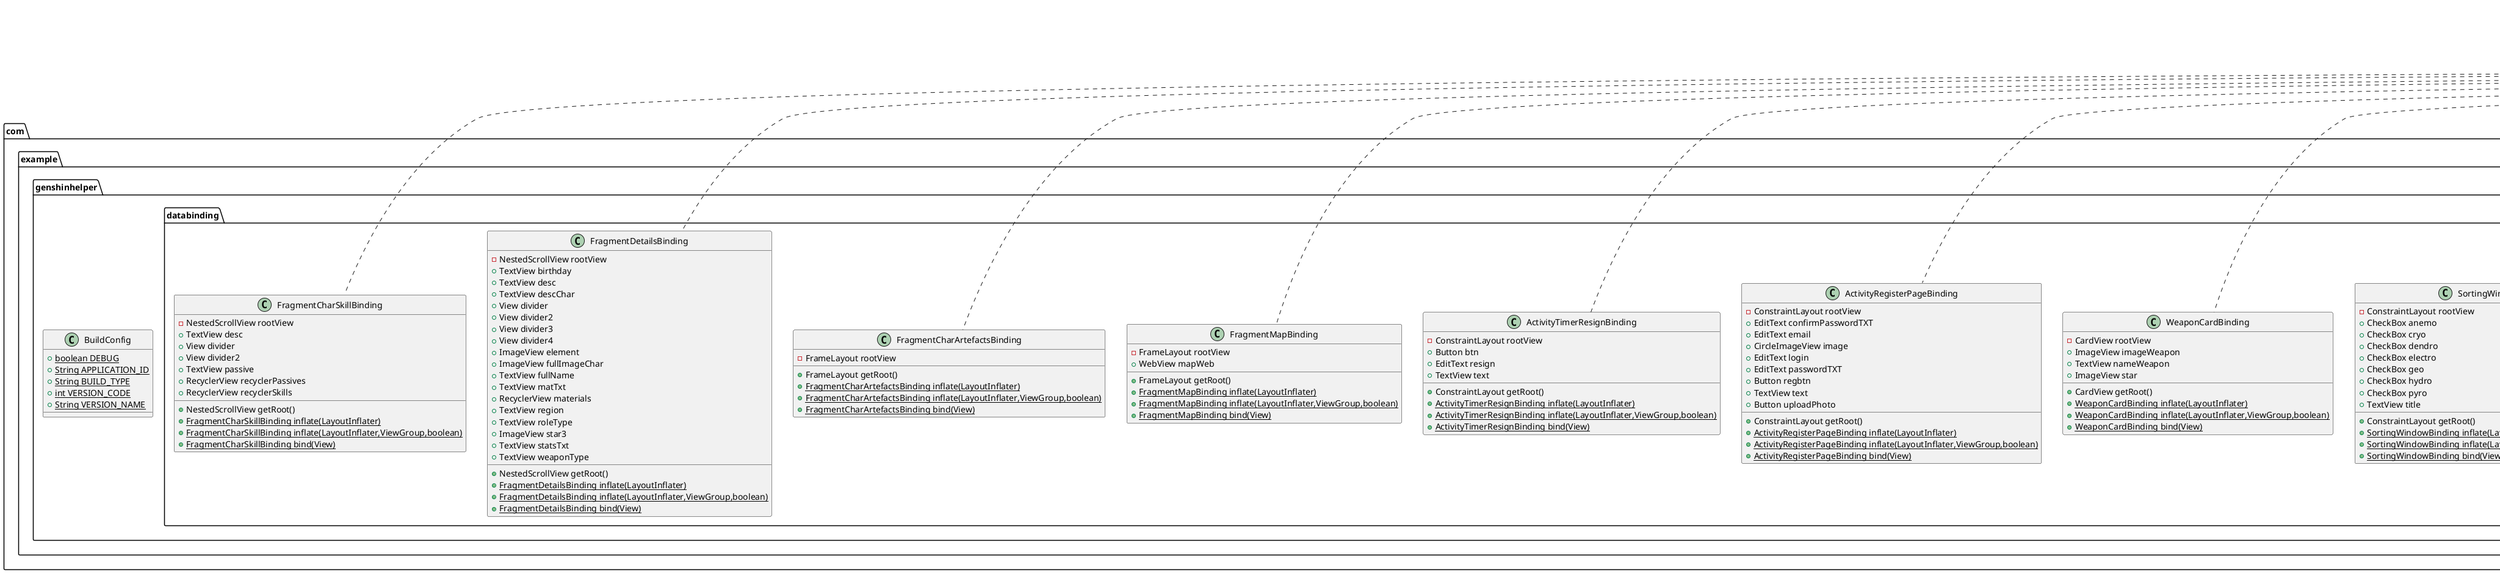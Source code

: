 @startuml
class com.example.genshinhelper.databinding.DialogInputBinding {
- ConstraintLayout rootView
+ Button inputButton
+ EditText inputCode
+ TextView title
+ ConstraintLayout getRoot()
+ {static} DialogInputBinding inflate(LayoutInflater)
+ {static} DialogInputBinding inflate(LayoutInflater,ViewGroup,boolean)
+ {static} DialogInputBinding bind(View)
}
class com.example.genshinhelper.databinding.ActivityWeaponBinding {
- ConstraintLayout rootView
+ ConstraintLayout getRoot()
+ {static} ActivityWeaponBinding inflate(LayoutInflater)
+ {static} ActivityWeaponBinding inflate(LayoutInflater,ViewGroup,boolean)
+ {static} ActivityWeaponBinding bind(View)
}
class com.example.genshinhelper.databinding.ActivityCalculatorBinding {
- NestedScrollView rootView
+ ImageView charImage
+ Spinner charSpinner
+ ImageView elementalBurstImg
+ Spinner elementalBurstSpinner
+ ImageView elementalSkillImg
+ Spinner elementalSkillSpinner
+ TextView levelLabel
+ RecyclerView materialsRecycler
+ ImageView normalAttackImg
+ Spinner normalAttackSpinner
+ RecyclerView recyclerBurst
+ RecyclerView recyclerNormalAtk
+ RecyclerView recyclerSkillAtk
+ Slider slider
+ NestedScrollView getRoot()
+ {static} ActivityCalculatorBinding inflate(LayoutInflater)
+ {static} ActivityCalculatorBinding inflate(LayoutInflater,ViewGroup,boolean)
+ {static} ActivityCalculatorBinding bind(View)
}
class com.example.genshinhelper.databinding.ActivityChangeProfileDataBinding {
- ConstraintLayout rootView
+ Button edit
+ EditText emailChange
+ CircleImageView image
+ EditText loginChange
+ EditText passwordTXTChange
+ Button uploadPhoto
+ ConstraintLayout getRoot()
+ {static} ActivityChangeProfileDataBinding inflate(LayoutInflater)
+ {static} ActivityChangeProfileDataBinding inflate(LayoutInflater,ViewGroup,boolean)
+ {static} ActivityChangeProfileDataBinding bind(View)
}
class com.example.genshinhelper.databinding.SkillsCardBinding {
- CardView rootView
+ TextView descriptionSkill
+ ImageView imageSkill
+ TextView nameSkill
+ TextView typeSkill
+ CardView getRoot()
+ {static} SkillsCardBinding inflate(LayoutInflater)
+ {static} SkillsCardBinding inflate(LayoutInflater,ViewGroup,boolean)
+ {static} SkillsCardBinding bind(View)
}
class com.example.genshinhelper.databinding.FragmentGameItemsBinding {
- FrameLayout rootView
+ TextView logo
+ SearchView search
+ RecyclerView weaponsRecycler
+ FrameLayout getRoot()
+ {static} FragmentGameItemsBinding inflate(LayoutInflater)
+ {static} FragmentGameItemsBinding inflate(LayoutInflater,ViewGroup,boolean)
+ {static} FragmentGameItemsBinding bind(View)
}
class com.example.genshinhelper.databinding.ActivityLoginPageBinding {
- ConstraintLayout rootView
+ ImageView image
+ Button logInButton
+ EditText login
+ EditText password
+ Button regButton
+ TextView text
+ ConstraintLayout getRoot()
+ {static} ActivityLoginPageBinding inflate(LayoutInflater)
+ {static} ActivityLoginPageBinding inflate(LayoutInflater,ViewGroup,boolean)
+ {static} ActivityLoginPageBinding bind(View)
}
class com.example.genshinhelper.databinding.WeaponCharCardBinding {
- CardView rootView
+ TextView atkWeapon
+ ImageView imageWeapon
+ TextView nameWeapon
+ ImageView star
+ TextView substatWeapon
+ CardView getRoot()
+ {static} WeaponCharCardBinding inflate(LayoutInflater)
+ {static} WeaponCharCardBinding inflate(LayoutInflater,ViewGroup,boolean)
+ {static} WeaponCharCardBinding bind(View)
}
class com.example.genshinhelper.databinding.FragmentCharsBinding {
- NestedScrollView rootView
+ CheckBox anemo
+ CheckBox cryo
+ CheckBox dendro
+ CheckBox electro
+ CheckBox geo
+ CheckBox hydro
+ TextView logo
+ CheckBox pyro
+ RecyclerView recyclerView
+ SearchView search
+ ConstraintLayout sort
+ CheckBox star4
+ CheckBox star5
+ TextView title
+ TextView title2
+ NestedScrollView getRoot()
+ {static} FragmentCharsBinding inflate(LayoutInflater)
+ {static} FragmentCharsBinding inflate(LayoutInflater,ViewGroup,boolean)
+ {static} FragmentCharsBinding bind(View)
}
class com.example.genshinhelper.databinding.ActivityMainBinding {
- ConstraintLayout rootView
+ BottomNavigationView bottomMenu
+ FrameLayout fragment
+ ConstraintLayout getRoot()
+ {static} ActivityMainBinding inflate(LayoutInflater)
+ {static} ActivityMainBinding inflate(LayoutInflater,ViewGroup,boolean)
+ {static} ActivityMainBinding bind(View)
}
class com.example.genshinhelper.databinding.FragmentBlankBinding {
- ConstraintLayout rootView
+ ConstraintLayout getRoot()
+ {static} FragmentBlankBinding inflate(LayoutInflater)
+ {static} FragmentBlankBinding inflate(LayoutInflater,ViewGroup,boolean)
+ {static} FragmentBlankBinding bind(View)
}
class com.example.genshinhelper.databinding.ActivityDetailsWeaponBinding {
- NestedScrollView rootView
+ TextView desc
+ TextView descChar
+ View divider
+ View divider2
+ View divider3
+ ImageView fullImageWeapon
+ TextView fullNameWeapon
+ TextView matTxt
+ RecyclerView materials
+ ImageView stars
+ TextView weaponType
+ NestedScrollView getRoot()
+ {static} ActivityDetailsWeaponBinding inflate(LayoutInflater)
+ {static} ActivityDetailsWeaponBinding inflate(LayoutInflater,ViewGroup,boolean)
+ {static} ActivityDetailsWeaponBinding bind(View)
}
class com.example.genshinhelper.databinding.ActivityLoadingScreenBinding {
- ConstraintLayout rootView
+ ImageView logo
+ ConstraintLayout getRoot()
+ {static} ActivityLoadingScreenBinding inflate(LayoutInflater)
+ {static} ActivityLoadingScreenBinding inflate(LayoutInflater,ViewGroup,boolean)
+ {static} ActivityLoadingScreenBinding bind(View)
}
class com.example.genshinhelper.databinding.FragmentProfileBinding {
- NestedScrollView rootView
+ Button changeProfile
+ TextView email
+ RecyclerView favouriteChars
+ TextView login
+ Button logout
+ CircleImageView profileImage
+ ConstraintLayout profileInfo
+ NestedScrollView getRoot()
+ {static} FragmentProfileBinding inflate(LayoutInflater)
+ {static} FragmentProfileBinding inflate(LayoutInflater,ViewGroup,boolean)
+ {static} FragmentProfileBinding bind(View)
}
class com.example.genshinhelper.databinding.FragmentCharWeaponsBinding {
- NestedScrollView rootView
+ RecyclerView recyclerWeaponChar
+ NestedScrollView getRoot()
+ {static} FragmentCharWeaponsBinding inflate(LayoutInflater)
+ {static} FragmentCharWeaponsBinding inflate(LayoutInflater,ViewGroup,boolean)
+ {static} FragmentCharWeaponsBinding bind(View)
}
class com.example.genshinhelper.databinding.CharsCardBinding {
- CardView rootView
+ ImageView imageChar
+ ImageView imageElement
+ TextView nameCharsText
+ CardView getRoot()
+ {static} CharsCardBinding inflate(LayoutInflater)
+ {static} CharsCardBinding inflate(LayoutInflater,ViewGroup,boolean)
+ {static} CharsCardBinding bind(View)
}
class com.example.genshinhelper.databinding.ActivityDetailsBinding {
- NestedScrollView rootView
+ TabLayout tabLayout
+ ViewPager2 viewPager2
+ NestedScrollView getRoot()
+ {static} ActivityDetailsBinding inflate(LayoutInflater)
+ {static} ActivityDetailsBinding inflate(LayoutInflater,ViewGroup,boolean)
+ {static} ActivityDetailsBinding bind(View)
}
class com.example.genshinhelper.databinding.MaterialsCharCardBinding {
- CardView rootView
+ ImageView image
+ TextView name
+ TextView quantity
+ CardView getRoot()
+ {static} MaterialsCharCardBinding inflate(LayoutInflater)
+ {static} MaterialsCharCardBinding inflate(LayoutInflater,ViewGroup,boolean)
+ {static} MaterialsCharCardBinding bind(View)
}
class com.example.genshinhelper.databinding.FragmentMainPageBinding {
- ConstraintLayout rootView
+ Button goToCalculator
+ Button gotoresign
+ RecyclerView talentsDay
+ TextView todayMaterials
+ TextView todayTalents
+ RecyclerView weaponsDay
+ ConstraintLayout getRoot()
+ {static} FragmentMainPageBinding inflate(LayoutInflater)
+ {static} FragmentMainPageBinding inflate(LayoutInflater,ViewGroup,boolean)
+ {static} FragmentMainPageBinding bind(View)
}
class com.example.genshinhelper.databinding.TalentsByDaysMainBinding {
- CardView rootView
+ ImageView imageTalent
+ TextView nameTalentText
+ CardView getRoot()
+ {static} TalentsByDaysMainBinding inflate(LayoutInflater)
+ {static} TalentsByDaysMainBinding inflate(LayoutInflater,ViewGroup,boolean)
+ {static} TalentsByDaysMainBinding bind(View)
}
class com.example.genshinhelper.databinding.SortingWindowBinding {
- ConstraintLayout rootView
+ CheckBox anemo
+ CheckBox cryo
+ CheckBox dendro
+ CheckBox electro
+ CheckBox geo
+ CheckBox hydro
+ CheckBox pyro
+ TextView title
+ ConstraintLayout getRoot()
+ {static} SortingWindowBinding inflate(LayoutInflater)
+ {static} SortingWindowBinding inflate(LayoutInflater,ViewGroup,boolean)
+ {static} SortingWindowBinding bind(View)
}
class com.example.genshinhelper.BuildConfig {
+ {static} boolean DEBUG
+ {static} String APPLICATION_ID
+ {static} String BUILD_TYPE
+ {static} int VERSION_CODE
+ {static} String VERSION_NAME
}
class com.example.genshinhelper.databinding.WeaponCardBinding {
- CardView rootView
+ ImageView imageWeapon
+ TextView nameWeapon
+ ImageView star
+ CardView getRoot()
+ {static} WeaponCardBinding inflate(LayoutInflater)
+ {static} WeaponCardBinding inflate(LayoutInflater,ViewGroup,boolean)
+ {static} WeaponCardBinding bind(View)
}
class com.example.genshinhelper.databinding.ActivityRegisterPageBinding {
- ConstraintLayout rootView
+ EditText confirmPasswordTXT
+ EditText email
+ CircleImageView image
+ EditText login
+ EditText passwordTXT
+ Button regbtn
+ TextView text
+ Button uploadPhoto
+ ConstraintLayout getRoot()
+ {static} ActivityRegisterPageBinding inflate(LayoutInflater)
+ {static} ActivityRegisterPageBinding inflate(LayoutInflater,ViewGroup,boolean)
+ {static} ActivityRegisterPageBinding bind(View)
}
class com.example.genshinhelper.databinding.ActivityTimerResignBinding {
- ConstraintLayout rootView
+ Button btn
+ EditText resign
+ TextView text
+ ConstraintLayout getRoot()
+ {static} ActivityTimerResignBinding inflate(LayoutInflater)
+ {static} ActivityTimerResignBinding inflate(LayoutInflater,ViewGroup,boolean)
+ {static} ActivityTimerResignBinding bind(View)
}
class com.example.genshinhelper.databinding.FragmentMapBinding {
- FrameLayout rootView
+ WebView mapWeb
+ FrameLayout getRoot()
+ {static} FragmentMapBinding inflate(LayoutInflater)
+ {static} FragmentMapBinding inflate(LayoutInflater,ViewGroup,boolean)
+ {static} FragmentMapBinding bind(View)
}
class com.example.genshinhelper.databinding.FragmentCharArtefactsBinding {
- FrameLayout rootView
+ FrameLayout getRoot()
+ {static} FragmentCharArtefactsBinding inflate(LayoutInflater)
+ {static} FragmentCharArtefactsBinding inflate(LayoutInflater,ViewGroup,boolean)
+ {static} FragmentCharArtefactsBinding bind(View)
}
class com.example.genshinhelper.databinding.FragmentDetailsBinding {
- NestedScrollView rootView
+ TextView birthday
+ TextView desc
+ TextView descChar
+ View divider
+ View divider2
+ View divider3
+ View divider4
+ ImageView element
+ ImageView fullImageChar
+ TextView fullName
+ TextView matTxt
+ RecyclerView materials
+ TextView region
+ TextView roleType
+ ImageView star3
+ TextView statsTxt
+ TextView weaponType
+ NestedScrollView getRoot()
+ {static} FragmentDetailsBinding inflate(LayoutInflater)
+ {static} FragmentDetailsBinding inflate(LayoutInflater,ViewGroup,boolean)
+ {static} FragmentDetailsBinding bind(View)
}
class com.example.genshinhelper.databinding.FragmentCharSkillBinding {
- NestedScrollView rootView
+ TextView desc
+ View divider
+ View divider2
+ TextView passive
+ RecyclerView recyclerPassives
+ RecyclerView recyclerSkills
+ NestedScrollView getRoot()
+ {static} FragmentCharSkillBinding inflate(LayoutInflater)
+ {static} FragmentCharSkillBinding inflate(LayoutInflater,ViewGroup,boolean)
+ {static} FragmentCharSkillBinding bind(View)
}


androidx.viewbinding.ViewBinding <|.. com.example.genshinhelper.databinding.DialogInputBinding
androidx.viewbinding.ViewBinding <|.. com.example.genshinhelper.databinding.ActivityWeaponBinding
androidx.viewbinding.ViewBinding <|.. com.example.genshinhelper.databinding.ActivityCalculatorBinding
androidx.viewbinding.ViewBinding <|.. com.example.genshinhelper.databinding.ActivityChangeProfileDataBinding
androidx.viewbinding.ViewBinding <|.. com.example.genshinhelper.databinding.SkillsCardBinding
androidx.viewbinding.ViewBinding <|.. com.example.genshinhelper.databinding.FragmentGameItemsBinding
androidx.viewbinding.ViewBinding <|.. com.example.genshinhelper.databinding.ActivityLoginPageBinding
androidx.viewbinding.ViewBinding <|.. com.example.genshinhelper.databinding.WeaponCharCardBinding
androidx.viewbinding.ViewBinding <|.. com.example.genshinhelper.databinding.FragmentCharsBinding
androidx.viewbinding.ViewBinding <|.. com.example.genshinhelper.databinding.ActivityMainBinding
androidx.viewbinding.ViewBinding <|.. com.example.genshinhelper.databinding.FragmentBlankBinding
androidx.viewbinding.ViewBinding <|.. com.example.genshinhelper.databinding.ActivityDetailsWeaponBinding
androidx.viewbinding.ViewBinding <|.. com.example.genshinhelper.databinding.ActivityLoadingScreenBinding
androidx.viewbinding.ViewBinding <|.. com.example.genshinhelper.databinding.FragmentProfileBinding
androidx.viewbinding.ViewBinding <|.. com.example.genshinhelper.databinding.FragmentCharWeaponsBinding
androidx.viewbinding.ViewBinding <|.. com.example.genshinhelper.databinding.CharsCardBinding
androidx.viewbinding.ViewBinding <|.. com.example.genshinhelper.databinding.ActivityDetailsBinding
androidx.viewbinding.ViewBinding <|.. com.example.genshinhelper.databinding.MaterialsCharCardBinding
androidx.viewbinding.ViewBinding <|.. com.example.genshinhelper.databinding.FragmentMainPageBinding
androidx.viewbinding.ViewBinding <|.. com.example.genshinhelper.databinding.TalentsByDaysMainBinding
androidx.viewbinding.ViewBinding <|.. com.example.genshinhelper.databinding.SortingWindowBinding
androidx.viewbinding.ViewBinding <|.. com.example.genshinhelper.databinding.WeaponCardBinding
androidx.viewbinding.ViewBinding <|.. com.example.genshinhelper.databinding.ActivityRegisterPageBinding
androidx.viewbinding.ViewBinding <|.. com.example.genshinhelper.databinding.ActivityTimerResignBinding
androidx.viewbinding.ViewBinding <|.. com.example.genshinhelper.databinding.FragmentMapBinding
androidx.viewbinding.ViewBinding <|.. com.example.genshinhelper.databinding.FragmentCharArtefactsBinding
androidx.viewbinding.ViewBinding <|.. com.example.genshinhelper.databinding.FragmentDetailsBinding
androidx.viewbinding.ViewBinding <|.. com.example.genshinhelper.databinding.FragmentCharSkillBinding
@enduml